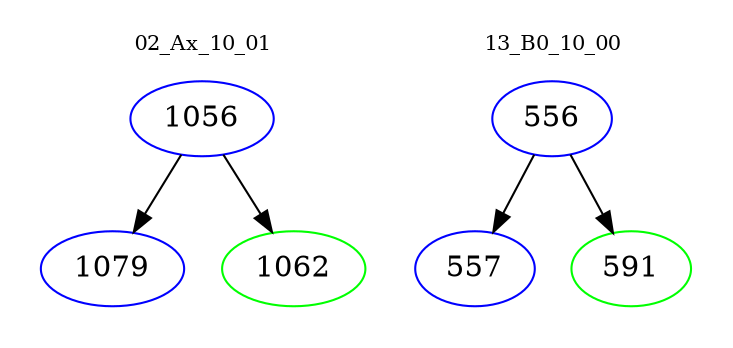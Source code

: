 digraph{
subgraph cluster_0 {
color = white
label = "02_Ax_10_01";
fontsize=10;
T0_1056 [label="1056", color="blue"]
T0_1056 -> T0_1079 [color="black"]
T0_1079 [label="1079", color="blue"]
T0_1056 -> T0_1062 [color="black"]
T0_1062 [label="1062", color="green"]
}
subgraph cluster_1 {
color = white
label = "13_B0_10_00";
fontsize=10;
T1_556 [label="556", color="blue"]
T1_556 -> T1_557 [color="black"]
T1_557 [label="557", color="blue"]
T1_556 -> T1_591 [color="black"]
T1_591 [label="591", color="green"]
}
}
